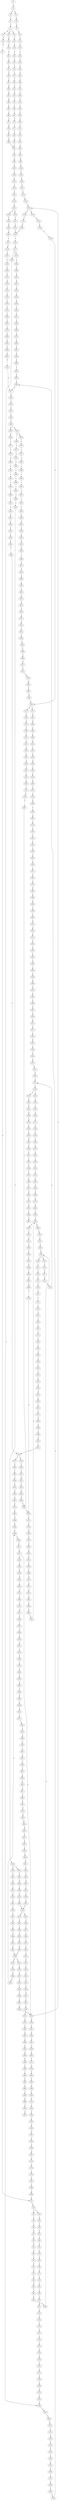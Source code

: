 strict digraph  {
	S0 -> S1 [ label = G ];
	S1 -> S2 [ label = T ];
	S1 -> S3 [ label = C ];
	S2 -> S4 [ label = A ];
	S3 -> S5 [ label = A ];
	S4 -> S6 [ label = C ];
	S5 -> S7 [ label = C ];
	S6 -> S8 [ label = G ];
	S7 -> S9 [ label = G ];
	S7 -> S10 [ label = C ];
	S7 -> S11 [ label = T ];
	S8 -> S12 [ label = A ];
	S9 -> S13 [ label = C ];
	S10 -> S14 [ label = G ];
	S11 -> S15 [ label = G ];
	S12 -> S16 [ label = A ];
	S13 -> S17 [ label = G ];
	S14 -> S18 [ label = G ];
	S15 -> S19 [ label = G ];
	S16 -> S20 [ label = G ];
	S17 -> S21 [ label = C ];
	S18 -> S22 [ label = G ];
	S19 -> S23 [ label = G ];
	S20 -> S24 [ label = A ];
	S21 -> S25 [ label = G ];
	S22 -> S26 [ label = A ];
	S23 -> S27 [ label = A ];
	S24 -> S28 [ label = A ];
	S25 -> S29 [ label = C ];
	S25 -> S30 [ label = G ];
	S26 -> S31 [ label = A ];
	S27 -> S32 [ label = A ];
	S28 -> S33 [ label = G ];
	S29 -> S34 [ label = G ];
	S30 -> S35 [ label = C ];
	S31 -> S36 [ label = T ];
	S32 -> S37 [ label = C ];
	S33 -> S38 [ label = T ];
	S34 -> S39 [ label = T ];
	S35 -> S40 [ label = T ];
	S36 -> S41 [ label = T ];
	S37 -> S42 [ label = T ];
	S38 -> S43 [ label = G ];
	S39 -> S44 [ label = C ];
	S40 -> S45 [ label = G ];
	S41 -> S46 [ label = G ];
	S42 -> S47 [ label = G ];
	S43 -> S48 [ label = T ];
	S44 -> S49 [ label = G ];
	S45 -> S50 [ label = G ];
	S46 -> S51 [ label = A ];
	S47 -> S52 [ label = G ];
	S48 -> S53 [ label = C ];
	S49 -> S54 [ label = A ];
	S50 -> S55 [ label = A ];
	S51 -> S56 [ label = A ];
	S52 -> S57 [ label = A ];
	S53 -> S58 [ label = C ];
	S54 -> S59 [ label = C ];
	S55 -> S60 [ label = A ];
	S56 -> S61 [ label = C ];
	S57 -> S62 [ label = C ];
	S58 -> S63 [ label = T ];
	S59 -> S64 [ label = G ];
	S60 -> S65 [ label = T ];
	S61 -> S66 [ label = C ];
	S62 -> S67 [ label = C ];
	S63 -> S68 [ label = G ];
	S64 -> S69 [ label = C ];
	S65 -> S70 [ label = G ];
	S66 -> S71 [ label = C ];
	S67 -> S72 [ label = C ];
	S68 -> S73 [ label = G ];
	S69 -> S74 [ label = G ];
	S70 -> S75 [ label = G ];
	S71 -> S76 [ label = G ];
	S72 -> S77 [ label = G ];
	S73 -> S78 [ label = C ];
	S74 -> S79 [ label = C ];
	S75 -> S80 [ label = G ];
	S76 -> S81 [ label = T ];
	S77 -> S82 [ label = T ];
	S78 -> S83 [ label = C ];
	S79 -> S84 [ label = C ];
	S80 -> S85 [ label = G ];
	S81 -> S86 [ label = C ];
	S82 -> S87 [ label = C ];
	S83 -> S88 [ label = T ];
	S84 -> S89 [ label = T ];
	S85 -> S90 [ label = T ];
	S86 -> S91 [ label = T ];
	S87 -> S91 [ label = T ];
	S88 -> S92 [ label = G ];
	S89 -> S93 [ label = C ];
	S90 -> S94 [ label = C ];
	S91 -> S95 [ label = C ];
	S92 -> S96 [ label = G ];
	S93 -> S97 [ label = G ];
	S94 -> S98 [ label = C ];
	S95 -> S99 [ label = G ];
	S96 -> S100 [ label = G ];
	S97 -> S101 [ label = G ];
	S98 -> S102 [ label = G ];
	S99 -> S103 [ label = G ];
	S100 -> S104 [ label = T ];
	S101 -> S105 [ label = G ];
	S102 -> S106 [ label = C ];
	S102 -> S107 [ label = T ];
	S103 -> S108 [ label = C ];
	S104 -> S109 [ label = C ];
	S105 -> S110 [ label = C ];
	S106 -> S111 [ label = C ];
	S107 -> S112 [ label = C ];
	S108 -> S113 [ label = A ];
	S109 -> S114 [ label = C ];
	S110 -> S115 [ label = T ];
	S111 -> S116 [ label = G ];
	S112 -> S117 [ label = G ];
	S113 -> S118 [ label = C ];
	S114 -> S119 [ label = C ];
	S115 -> S120 [ label = C ];
	S116 -> S121 [ label = G ];
	S117 -> S122 [ label = G ];
	S118 -> S123 [ label = C ];
	S119 -> S124 [ label = G ];
	S120 -> S125 [ label = A ];
	S121 -> S126 [ label = A ];
	S122 -> S127 [ label = A ];
	S123 -> S128 [ label = G ];
	S124 -> S129 [ label = A ];
	S125 -> S130 [ label = C ];
	S126 -> S131 [ label = A ];
	S127 -> S132 [ label = A ];
	S128 -> S133 [ label = A ];
	S129 -> S134 [ label = G ];
	S129 -> S135 [ label = A ];
	S130 -> S136 [ label = G ];
	S131 -> S137 [ label = C ];
	S132 -> S138 [ label = C ];
	S133 -> S139 [ label = G ];
	S133 -> S140 [ label = A ];
	S134 -> S141 [ label = T ];
	S135 -> S142 [ label = G ];
	S136 -> S143 [ label = T ];
	S137 -> S144 [ label = T ];
	S138 -> S145 [ label = A ];
	S138 -> S146 [ label = T ];
	S139 -> S147 [ label = T ];
	S140 -> S148 [ label = T ];
	S141 -> S149 [ label = C ];
	S142 -> S150 [ label = T ];
	S143 -> S151 [ label = C ];
	S144 -> S152 [ label = G ];
	S145 -> S153 [ label = G ];
	S146 -> S154 [ label = A ];
	S147 -> S155 [ label = C ];
	S148 -> S156 [ label = G ];
	S149 -> S157 [ label = C ];
	S150 -> S158 [ label = C ];
	S151 -> S159 [ label = C ];
	S152 -> S160 [ label = C ];
	S153 -> S161 [ label = G ];
	S154 -> S162 [ label = C ];
	S155 -> S157 [ label = C ];
	S156 -> S163 [ label = T ];
	S157 -> S164 [ label = A ];
	S158 -> S165 [ label = G ];
	S159 -> S166 [ label = A ];
	S160 -> S167 [ label = A ];
	S161 -> S168 [ label = A ];
	S162 -> S169 [ label = A ];
	S163 -> S170 [ label = A ];
	S164 -> S171 [ label = G ];
	S165 -> S172 [ label = C ];
	S165 -> S173 [ label = A ];
	S166 -> S174 [ label = G ];
	S167 -> S175 [ label = A ];
	S168 -> S176 [ label = A ];
	S169 -> S177 [ label = A ];
	S170 -> S178 [ label = G ];
	S171 -> S179 [ label = T ];
	S171 -> S180 [ label = C ];
	S172 -> S181 [ label = G ];
	S173 -> S182 [ label = G ];
	S174 -> S183 [ label = C ];
	S175 -> S184 [ label = C ];
	S176 -> S185 [ label = T ];
	S177 -> S186 [ label = C ];
	S178 -> S187 [ label = T ];
	S179 -> S188 [ label = A ];
	S180 -> S189 [ label = T ];
	S181 -> S190 [ label = G ];
	S182 -> S191 [ label = G ];
	S183 -> S189 [ label = T ];
	S184 -> S192 [ label = C ];
	S185 -> S193 [ label = A ];
	S186 -> S194 [ label = G ];
	S187 -> S195 [ label = T ];
	S188 -> S196 [ label = G ];
	S189 -> S197 [ label = T ];
	S190 -> S198 [ label = C ];
	S191 -> S199 [ label = T ];
	S192 -> S200 [ label = A ];
	S193 -> S201 [ label = G ];
	S194 -> S202 [ label = A ];
	S195 -> S203 [ label = T ];
	S196 -> S204 [ label = G ];
	S197 -> S205 [ label = C ];
	S198 -> S206 [ label = T ];
	S199 -> S207 [ label = A ];
	S200 -> S208 [ label = G ];
	S201 -> S209 [ label = T ];
	S202 -> S210 [ label = A ];
	S203 -> S211 [ label = C ];
	S204 -> S212 [ label = G ];
	S205 -> S213 [ label = A ];
	S206 -> S214 [ label = A ];
	S207 -> S215 [ label = T ];
	S208 -> S216 [ label = A ];
	S209 -> S217 [ label = C ];
	S210 -> S218 [ label = A ];
	S211 -> S219 [ label = A ];
	S212 -> S220 [ label = T ];
	S213 -> S221 [ label = C ];
	S214 -> S222 [ label = T ];
	S215 -> S223 [ label = A ];
	S216 -> S224 [ label = A ];
	S217 -> S225 [ label = T ];
	S218 -> S226 [ label = A ];
	S219 -> S227 [ label = C ];
	S220 -> S228 [ label = C ];
	S221 -> S229 [ label = G ];
	S222 -> S230 [ label = A ];
	S223 -> S231 [ label = A ];
	S224 -> S232 [ label = C ];
	S225 -> S233 [ label = C ];
	S226 -> S234 [ label = C ];
	S227 -> S235 [ label = T ];
	S228 -> S236 [ label = A ];
	S229 -> S237 [ label = C ];
	S230 -> S238 [ label = G ];
	S231 -> S239 [ label = G ];
	S232 -> S240 [ label = A ];
	S233 -> S241 [ label = T ];
	S234 -> S242 [ label = A ];
	S235 -> S243 [ label = C ];
	S236 -> S244 [ label = C ];
	S237 -> S245 [ label = C ];
	S238 -> S246 [ label = T ];
	S239 -> S247 [ label = T ];
	S240 -> S248 [ label = G ];
	S241 -> S249 [ label = C ];
	S242 -> S250 [ label = G ];
	S243 -> S251 [ label = C ];
	S244 -> S252 [ label = T ];
	S245 -> S253 [ label = C ];
	S246 -> S254 [ label = A ];
	S247 -> S255 [ label = C ];
	S248 -> S256 [ label = C ];
	S249 -> S257 [ label = T ];
	S250 -> S258 [ label = A ];
	S251 -> S259 [ label = T ];
	S252 -> S260 [ label = C ];
	S253 -> S261 [ label = T ];
	S254 -> S262 [ label = G ];
	S255 -> S263 [ label = G ];
	S256 -> S264 [ label = C ];
	S257 -> S265 [ label = G ];
	S258 -> S266 [ label = A ];
	S259 -> S267 [ label = T ];
	S260 -> S268 [ label = G ];
	S261 -> S269 [ label = T ];
	S262 -> S270 [ label = C ];
	S263 -> S271 [ label = T ];
	S264 -> S272 [ label = G ];
	S265 -> S273 [ label = A ];
	S266 -> S274 [ label = G ];
	S267 -> S275 [ label = T ];
	S268 -> S276 [ label = C ];
	S269 -> S277 [ label = C ];
	S270 -> S278 [ label = C ];
	S271 -> S279 [ label = G ];
	S272 -> S280 [ label = T ];
	S273 -> S281 [ label = G ];
	S274 -> S282 [ label = G ];
	S275 -> S283 [ label = C ];
	S276 -> S284 [ label = T ];
	S277 -> S285 [ label = A ];
	S278 -> S286 [ label = G ];
	S279 -> S287 [ label = G ];
	S280 -> S288 [ label = C ];
	S281 -> S289 [ label = T ];
	S282 -> S290 [ label = G ];
	S283 -> S291 [ label = A ];
	S284 -> S292 [ label = T ];
	S285 -> S293 [ label = T ];
	S286 -> S294 [ label = A ];
	S287 -> S295 [ label = T ];
	S288 -> S296 [ label = C ];
	S289 -> S297 [ label = A ];
	S290 -> S298 [ label = G ];
	S291 -> S299 [ label = T ];
	S292 -> S300 [ label = C ];
	S293 -> S301 [ label = C ];
	S294 -> S302 [ label = A ];
	S295 -> S303 [ label = A ];
	S296 -> S304 [ label = T ];
	S298 -> S305 [ label = T ];
	S298 -> S306 [ label = G ];
	S299 -> S307 [ label = C ];
	S300 -> S308 [ label = A ];
	S301 -> S309 [ label = C ];
	S302 -> S310 [ label = A ];
	S303 -> S311 [ label = C ];
	S304 -> S312 [ label = C ];
	S305 -> S313 [ label = C ];
	S306 -> S314 [ label = T ];
	S307 -> S315 [ label = C ];
	S308 -> S316 [ label = T ];
	S309 -> S317 [ label = A ];
	S310 -> S318 [ label = C ];
	S311 -> S319 [ label = C ];
	S312 -> S320 [ label = T ];
	S313 -> S321 [ label = T ];
	S314 -> S322 [ label = C ];
	S315 -> S317 [ label = A ];
	S316 -> S323 [ label = C ];
	S317 -> S324 [ label = G ];
	S318 -> S325 [ label = C ];
	S319 -> S326 [ label = G ];
	S320 -> S327 [ label = T ];
	S320 -> S328 [ label = G ];
	S321 -> S329 [ label = C ];
	S322 -> S330 [ label = C ];
	S323 -> S309 [ label = C ];
	S324 -> S331 [ label = A ];
	S325 -> S332 [ label = C ];
	S326 -> S333 [ label = G ];
	S327 -> S334 [ label = C ];
	S328 -> S335 [ label = T ];
	S329 -> S336 [ label = T ];
	S330 -> S102 [ label = G ];
	S331 -> S337 [ label = A ];
	S332 -> S338 [ label = C ];
	S333 -> S339 [ label = T ];
	S334 -> S340 [ label = T ];
	S335 -> S341 [ label = C ];
	S336 -> S342 [ label = C ];
	S337 -> S343 [ label = C ];
	S338 -> S344 [ label = G ];
	S339 -> S345 [ label = G ];
	S340 -> S346 [ label = C ];
	S341 -> S347 [ label = G ];
	S342 -> S348 [ label = G ];
	S343 -> S349 [ label = C ];
	S344 -> S350 [ label = A ];
	S345 -> S351 [ label = G ];
	S346 -> S352 [ label = G ];
	S347 -> S353 [ label = T ];
	S348 -> S354 [ label = T ];
	S349 -> S355 [ label = A ];
	S349 -> S356 [ label = G ];
	S350 -> S357 [ label = C ];
	S351 -> S358 [ label = T ];
	S352 -> S359 [ label = G ];
	S353 -> S360 [ label = G ];
	S354 -> S361 [ label = G ];
	S355 -> S362 [ label = G ];
	S355 -> S363 [ label = C ];
	S356 -> S364 [ label = G ];
	S357 -> S365 [ label = T ];
	S358 -> S366 [ label = T ];
	S359 -> S367 [ label = A ];
	S360 -> S368 [ label = G ];
	S361 -> S369 [ label = G ];
	S362 -> S370 [ label = A ];
	S363 -> S371 [ label = C ];
	S364 -> S372 [ label = A ];
	S365 -> S373 [ label = A ];
	S366 -> S374 [ label = A ];
	S367 -> S375 [ label = G ];
	S368 -> S295 [ label = T ];
	S369 -> S376 [ label = T ];
	S370 -> S377 [ label = C ];
	S371 -> S378 [ label = A ];
	S372 -> S379 [ label = C ];
	S373 -> S380 [ label = G ];
	S374 -> S381 [ label = G ];
	S375 -> S382 [ label = A ];
	S376 -> S303 [ label = A ];
	S377 -> S383 [ label = T ];
	S378 -> S384 [ label = C ];
	S379 -> S385 [ label = G ];
	S380 -> S386 [ label = A ];
	S381 -> S387 [ label = A ];
	S382 -> S388 [ label = G ];
	S383 -> S389 [ label = C ];
	S384 -> S390 [ label = C ];
	S385 -> S391 [ label = C ];
	S386 -> S392 [ label = A ];
	S387 -> S393 [ label = A ];
	S388 -> S394 [ label = G ];
	S389 -> S395 [ label = C ];
	S390 -> S396 [ label = C ];
	S391 -> S397 [ label = C ];
	S392 -> S398 [ label = T ];
	S393 -> S399 [ label = G ];
	S394 -> S400 [ label = T ];
	S395 -> S401 [ label = C ];
	S396 -> S402 [ label = C ];
	S397 -> S403 [ label = C ];
	S398 -> S404 [ label = C ];
	S399 -> S405 [ label = G ];
	S400 -> S406 [ label = C ];
	S401 -> S407 [ label = A ];
	S402 -> S408 [ label = T ];
	S403 -> S409 [ label = A ];
	S404 -> S410 [ label = G ];
	S405 -> S411 [ label = G ];
	S406 -> S412 [ label = C ];
	S407 -> S413 [ label = T ];
	S408 -> S414 [ label = T ];
	S409 -> S415 [ label = T ];
	S410 -> S416 [ label = G ];
	S411 -> S298 [ label = G ];
	S412 -> S417 [ label = C ];
	S413 -> S418 [ label = C ];
	S414 -> S419 [ label = C ];
	S415 -> S420 [ label = C ];
	S416 -> S421 [ label = G ];
	S417 -> S422 [ label = A ];
	S417 -> S423 [ label = G ];
	S418 -> S424 [ label = T ];
	S419 -> S425 [ label = C ];
	S419 -> S426 [ label = G ];
	S420 -> S427 [ label = G ];
	S421 -> S428 [ label = T ];
	S422 -> S429 [ label = G ];
	S423 -> S430 [ label = G ];
	S423 -> S129 [ label = A ];
	S424 -> S431 [ label = G ];
	S425 -> S432 [ label = T ];
	S426 -> S433 [ label = A ];
	S427 -> S434 [ label = T ];
	S428 -> S435 [ label = A ];
	S429 -> S436 [ label = A ];
	S430 -> S437 [ label = A ];
	S431 -> S438 [ label = C ];
	S432 -> S439 [ label = G ];
	S433 -> S440 [ label = T ];
	S434 -> S441 [ label = C ];
	S435 -> S442 [ label = T ];
	S436 -> S443 [ label = G ];
	S437 -> S444 [ label = G ];
	S438 -> S445 [ label = C ];
	S439 -> S446 [ label = T ];
	S440 -> S447 [ label = C ];
	S441 -> S448 [ label = C ];
	S442 -> S449 [ label = C ];
	S443 -> S450 [ label = C ];
	S444 -> S451 [ label = G ];
	S445 -> S452 [ label = A ];
	S446 -> S453 [ label = C ];
	S447 -> S454 [ label = G ];
	S448 -> S455 [ label = T ];
	S449 -> S456 [ label = C ];
	S450 -> S457 [ label = C ];
	S451 -> S458 [ label = C ];
	S452 -> S459 [ label = G ];
	S453 -> S460 [ label = C ];
	S454 -> S461 [ label = T ];
	S455 -> S462 [ label = C ];
	S456 -> S463 [ label = C ];
	S457 -> S464 [ label = A ];
	S458 -> S465 [ label = G ];
	S459 -> S466 [ label = T ];
	S460 -> S467 [ label = T ];
	S461 -> S468 [ label = T ];
	S462 -> S320 [ label = T ];
	S463 -> S469 [ label = G ];
	S464 -> S470 [ label = C ];
	S465 -> S471 [ label = T ];
	S466 -> S472 [ label = C ];
	S467 -> S473 [ label = A ];
	S467 -> S474 [ label = T ];
	S468 -> S475 [ label = T ];
	S469 -> S476 [ label = A ];
	S470 -> S477 [ label = G ];
	S471 -> S478 [ label = G ];
	S472 -> S479 [ label = G ];
	S473 -> S480 [ label = C ];
	S474 -> S481 [ label = G ];
	S475 -> S482 [ label = G ];
	S476 -> S483 [ label = A ];
	S477 -> S484 [ label = G ];
	S478 -> S485 [ label = G ];
	S479 -> S486 [ label = T ];
	S480 -> S487 [ label = T ];
	S481 -> S488 [ label = T ];
	S482 -> S489 [ label = T ];
	S483 -> S490 [ label = A ];
	S484 -> S491 [ label = T ];
	S485 -> S492 [ label = T ];
	S486 -> S493 [ label = A ];
	S487 -> S494 [ label = A ];
	S488 -> S495 [ label = A ];
	S489 -> S496 [ label = A ];
	S490 -> S497 [ label = G ];
	S491 -> S498 [ label = T ];
	S492 -> S499 [ label = A ];
	S493 -> S500 [ label = A ];
	S494 -> S501 [ label = C ];
	S495 -> S502 [ label = G ];
	S496 -> S503 [ label = G ];
	S497 -> S504 [ label = T ];
	S498 -> S505 [ label = A ];
	S499 -> S506 [ label = T ];
	S500 -> S507 [ label = G ];
	S501 -> S508 [ label = C ];
	S502 -> S509 [ label = G ];
	S503 -> S510 [ label = G ];
	S504 -> S511 [ label = G ];
	S505 -> S512 [ label = C ];
	S506 -> S513 [ label = G ];
	S507 -> S514 [ label = A ];
	S508 -> S515 [ label = A ];
	S509 -> S516 [ label = A ];
	S510 -> S516 [ label = A ];
	S511 -> S517 [ label = T ];
	S512 -> S518 [ label = T ];
	S513 -> S519 [ label = A ];
	S514 -> S520 [ label = C ];
	S515 -> S521 [ label = G ];
	S516 -> S522 [ label = G ];
	S516 -> S523 [ label = A ];
	S517 -> S524 [ label = C ];
	S518 -> S525 [ label = G ];
	S519 -> S526 [ label = G ];
	S520 -> S527 [ label = G ];
	S521 -> S528 [ label = G ];
	S522 -> S529 [ label = A ];
	S523 -> S530 [ label = A ];
	S524 -> S531 [ label = G ];
	S525 -> S532 [ label = C ];
	S526 -> S533 [ label = C ];
	S527 -> S534 [ label = G ];
	S528 -> S535 [ label = A ];
	S529 -> S536 [ label = G ];
	S530 -> S537 [ label = G ];
	S531 -> S538 [ label = T ];
	S532 -> S539 [ label = A ];
	S533 -> S540 [ label = G ];
	S534 -> S541 [ label = C ];
	S535 -> S542 [ label = G ];
	S536 -> S543 [ label = G ];
	S537 -> S544 [ label = G ];
	S538 -> S545 [ label = C ];
	S539 -> S546 [ label = G ];
	S540 -> S547 [ label = G ];
	S541 -> S548 [ label = T ];
	S542 -> S549 [ label = A ];
	S543 -> S400 [ label = T ];
	S544 -> S550 [ label = T ];
	S545 -> S551 [ label = G ];
	S546 -> S552 [ label = A ];
	S547 -> S553 [ label = T ];
	S548 -> S554 [ label = C ];
	S549 -> S555 [ label = G ];
	S550 -> S556 [ label = C ];
	S551 -> S557 [ label = G ];
	S552 -> S558 [ label = C ];
	S553 -> S559 [ label = C ];
	S554 -> S560 [ label = T ];
	S555 -> S561 [ label = T ];
	S556 -> S562 [ label = C ];
	S557 -> S563 [ label = A ];
	S558 -> S564 [ label = G ];
	S559 -> S565 [ label = G ];
	S560 -> S566 [ label = C ];
	S561 -> S567 [ label = C ];
	S562 -> S568 [ label = C ];
	S563 -> S132 [ label = A ];
	S564 -> S569 [ label = G ];
	S565 -> S570 [ label = C ];
	S566 -> S571 [ label = G ];
	S567 -> S572 [ label = A ];
	S568 -> S423 [ label = G ];
	S569 -> S573 [ label = A ];
	S570 -> S574 [ label = A ];
	S571 -> S575 [ label = A ];
	S572 -> S576 [ label = G ];
	S573 -> S577 [ label = C ];
	S574 -> S578 [ label = C ];
	S575 -> S579 [ label = A ];
	S576 -> S580 [ label = G ];
	S577 -> S581 [ label = A ];
	S578 -> S582 [ label = G ];
	S579 -> S583 [ label = G ];
	S580 -> S584 [ label = A ];
	S581 -> S585 [ label = C ];
	S582 -> S586 [ label = C ];
	S583 -> S587 [ label = T ];
	S584 -> S588 [ label = C ];
	S585 -> S589 [ label = A ];
	S586 -> S590 [ label = G ];
	S587 -> S591 [ label = C ];
	S588 -> S592 [ label = C ];
	S589 -> S593 [ label = C ];
	S590 -> S21 [ label = C ];
	S591 -> S165 [ label = G ];
	S592 -> S594 [ label = A ];
	S593 -> S595 [ label = C ];
	S594 -> S596 [ label = G ];
	S595 -> S597 [ label = T ];
	S596 -> S598 [ label = T ];
	S597 -> S599 [ label = C ];
	S598 -> S600 [ label = C ];
	S599 -> S601 [ label = T ];
	S600 -> S602 [ label = T ];
	S601 -> S603 [ label = A ];
	S602 -> S604 [ label = C ];
	S603 -> S605 [ label = G ];
	S604 -> S606 [ label = T ];
	S605 -> S607 [ label = A ];
	S606 -> S608 [ label = G ];
	S607 -> S609 [ label = A ];
	S608 -> S610 [ label = T ];
	S609 -> S611 [ label = C ];
	S610 -> S612 [ label = A ];
	S611 -> S613 [ label = G ];
	S613 -> S614 [ label = A ];
	S614 -> S615 [ label = G ];
	S615 -> S616 [ label = G ];
	S616 -> S617 [ label = T ];
	S617 -> S618 [ label = G ];
	S618 -> S619 [ label = T ];
	S619 -> S620 [ label = C ];
	S620 -> S621 [ label = C ];
	S621 -> S622 [ label = C ];
	S622 -> S623 [ label = T ];
	S623 -> S624 [ label = G ];
	S624 -> S625 [ label = T ];
	S625 -> S626 [ label = C ];
	S626 -> S627 [ label = C ];
	S627 -> S467 [ label = T ];
}
